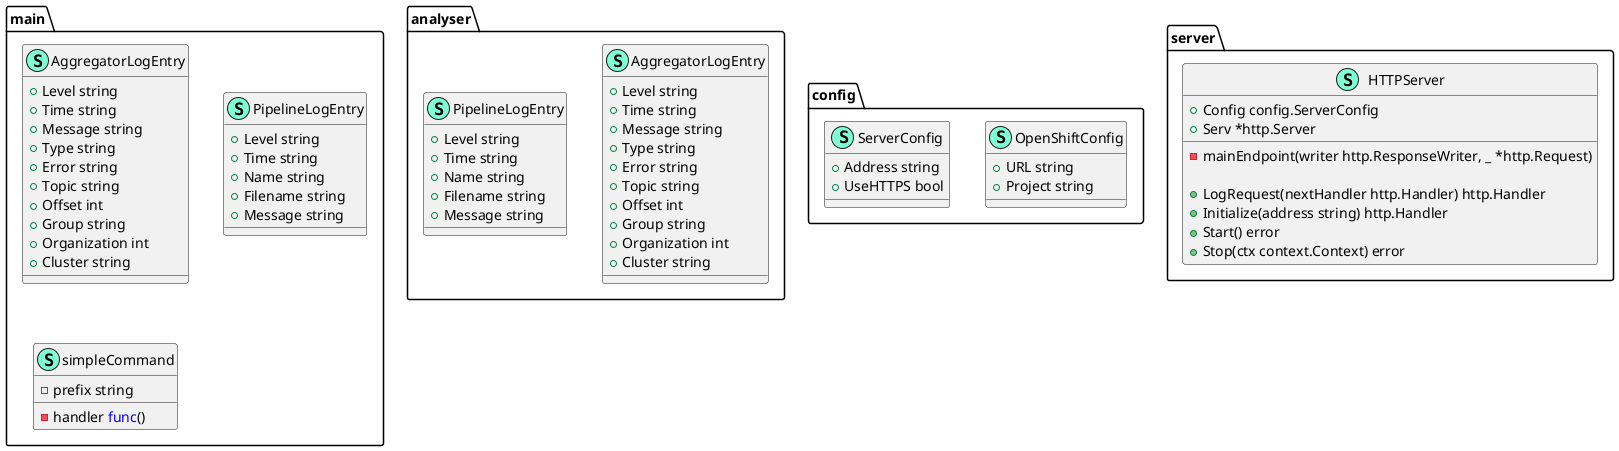 @startuml
namespace analyser {
    class AggregatorLogEntry << (S,Aquamarine) >> {
        + Level string
        + Time string
        + Message string
        + Type string
        + Error string
        + Topic string
        + Offset int
        + Group string
        + Organization int
        + Cluster string

    }
    class PipelineLogEntry << (S,Aquamarine) >> {
        + Level string
        + Time string
        + Name string
        + Filename string
        + Message string

    }
}


namespace config {
    class OpenShiftConfig << (S,Aquamarine) >> {
        + URL string
        + Project string

    }
    class ServerConfig << (S,Aquamarine) >> {
        + Address string
        + UseHTTPS bool

    }
}


namespace main {
    class AggregatorLogEntry << (S,Aquamarine) >> {
        + Level string
        + Time string
        + Message string
        + Type string
        + Error string
        + Topic string
        + Offset int
        + Group string
        + Organization int
        + Cluster string

    }
    class PipelineLogEntry << (S,Aquamarine) >> {
        + Level string
        + Time string
        + Name string
        + Filename string
        + Message string

    }
    class simpleCommand << (S,Aquamarine) >> {
        - prefix string
        - handler <font color=blue>func</font>() 

    }
}


namespace server {
    class HTTPServer << (S,Aquamarine) >> {
        + Config config.ServerConfig
        + Serv *http.Server

        - mainEndpoint(writer http.ResponseWriter, _ *http.Request) 

        + LogRequest(nextHandler http.Handler) http.Handler
        + Initialize(address string) http.Handler
        + Start() error
        + Stop(ctx context.Context) error

    }
}


@enduml
